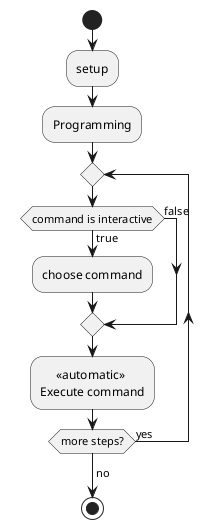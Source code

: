 @startuml
'https://plantuml.com/activity-diagram-beta

start
:setup;
:Programming;
repeat
if (command is interactive) then (true)
:choose command;
else (false)
endif
:     <<automatic>>
Execute command;

repeat while (more steps?) is (yes)
->no;

stop




@enduml
